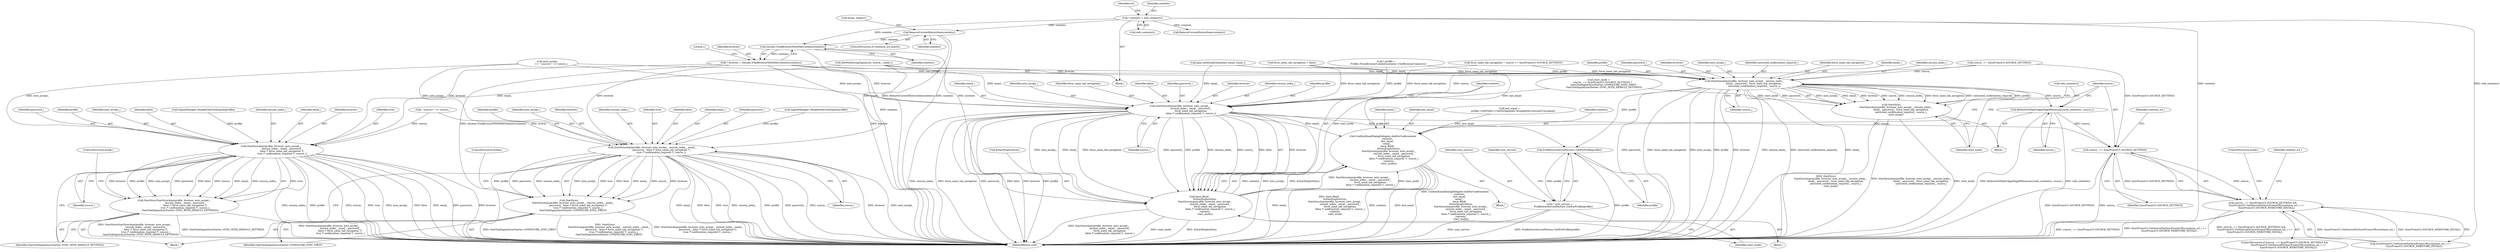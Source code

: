 digraph "0_Chrome_afbc71b7a78ac99810a6b22b2b0a2e85dde18794@API" {
"1000195" [label="(Call,RemoveCurrentHistoryItem(contents))"];
"1000111" [label="(Call,* contents = web_contents())"];
"1000304" [label="(Call,chrome::FindBrowserWithWebContents(contents))"];
"1000302" [label="(Call,* browser = chrome::FindBrowserWithWebContents(contents))"];
"1000335" [label="(Call,StartSyncArgs(profile, browser, auto_accept_,\n                              session_index_, email_, password_,\n                              false /* force_same_tab_navigation */,\n                              true /* confirmation_required */, source_))"];
"1000334" [label="(Call,StartSync(StartSyncArgs(profile, browser, auto_accept_,\n                              session_index_, email_, password_,\n                              false /* force_same_tab_navigation */,\n                              true /* confirmation_required */, source_),\n                OneClickSigninSyncStarter::SYNC_WITH_DEFAULT_SETTINGS))"];
"1000355" [label="(Call,StartSyncArgs(profile, browser, auto_accept_, session_index_, email_,\n                         password_, false /* force_same_tab_navigation */,\n                        true /* confirmation_required */, source_))"];
"1000354" [label="(Call,StartSync(\n           StartSyncArgs(profile, browser, auto_accept_, session_index_, email_,\n                         password_, false /* force_same_tab_navigation */,\n                        true /* confirmation_required */, source_),\n           OneClickSigninSyncStarter::CONFIGURE_SYNC_FIRST))"];
"1000416" [label="(Call,StartSyncArgs(profile, browser, auto_accept_,\n                              session_index_, email_, password_,\n                              force_same_tab_navigation,\n                              false /* confirmation_required */, source_))"];
"1000409" [label="(Call,ConfirmEmailDialogDelegate::AskForConfirmation(\n            contents,\n            last_email,\n            email_,\n            base::Bind(\n                &StartExplicitSync,\n                StartSyncArgs(profile, browser, auto_accept_,\n                              session_index_, email_, password_,\n                              force_same_tab_navigation,\n                              false /* confirmation_required */, source_),\n                contents,\n                start_mode)))"];
"1000413" [label="(Call,base::Bind(\n                &StartExplicitSync,\n                StartSyncArgs(profile, browser, auto_accept_,\n                              session_index_, email_, password_,\n                              force_same_tab_navigation,\n                              false /* confirmation_required */, source_),\n                contents,\n                start_mode))"];
"1000447" [label="(Call,source_ == SyncPromoUI::SOURCE_SETTINGS)"];
"1000446" [label="(Call,source_ == SyncPromoUI::SOURCE_SETTINGS &&\n          SyncPromoUI::GetSourceForSyncPromoURL(continue_url_) ==\n          SyncPromoUI::SOURCE_WEBSTORE_INSTALL)"];
"1000461" [label="(Call,ProfileSyncServiceFactory::GetForProfile(profile))"];
"1000459" [label="(Call,* sync_service =\n          ProfileSyncServiceFactory::GetForProfile(profile))"];
"1000431" [label="(Call,StartSyncArgs(profile, browser, auto_accept_, session_index_,\n                          email_, password_, force_same_tab_navigation,\n                          untrusted_confirmation_required_, source_))"];
"1000430" [label="(Call,StartSync(\n            StartSyncArgs(profile, browser, auto_accept_, session_index_,\n                          email_, password_, force_same_tab_navigation,\n                          untrusted_confirmation_required_, source_),\n            start_mode))"];
"1000442" [label="(Call,RedirectToNtpOrAppsPageIfNecessary(web_contents(), source_))"];
"1000408" [label="(Block,)"];
"1000422" [label="(Identifier,password_)"];
"1000339" [label="(Identifier,session_index_)"];
"1000342" [label="(Identifier,false)"];
"1000444" [label="(Identifier,source_)"];
"1000450" [label="(Call,SyncPromoUI::GetSourceForSyncPromoURL(continue_url_) ==\n          SyncPromoUI::SOURCE_WEBSTORE_INSTALL)"];
"1000434" [label="(Identifier,auto_accept_)"];
"1000362" [label="(Identifier,false)"];
"1000426" [label="(Identifier,contents)"];
"1000449" [label="(Identifier,SyncPromoUI::SOURCE_SETTINGS)"];
"1000439" [label="(Identifier,untrusted_confirmation_required_)"];
"1000341" [label="(Identifier,password_)"];
"1000336" [label="(Identifier,profile)"];
"1000360" [label="(Identifier,email_)"];
"1000462" [label="(Identifier,profile)"];
"1000361" [label="(Identifier,password_)"];
"1000452" [label="(Identifier,continue_url_)"];
"1000464" [label="(Identifier,sync_service)"];
"1000352" [label="(Call,SigninManager::DisableOneClickSignIn(profile))"];
"1000442" [label="(Call,RedirectToNtpOrAppsPageIfNecessary(web_contents(), source_))"];
"1000302" [label="(Call,* browser = chrome::FindBrowserWithWebContents(contents))"];
"1000195" [label="(Call,RemoveCurrentHistoryItem(contents))"];
"1000365" [label="(Identifier,OneClickSigninSyncStarter::CONFIGURE_SYNC_FIRST)"];
"1000109" [label="(Block,)"];
"1000448" [label="(Identifier,source_)"];
"1000405" [label="(Call,gaia::AreEmailsSame(last_email, email_))"];
"1000113" [label="(Call,web_contents())"];
"1000438" [label="(Identifier,force_same_tab_navigation)"];
"1000116" [label="(Identifier,url)"];
"1000414" [label="(Call,&StartExplicitSync)"];
"1000119" [label="(Call,* profile =\n      Profile::FromBrowserContext(contents->GetBrowserContext()))"];
"1000436" [label="(Identifier,email_)"];
"1000387" [label="(Call,start_mode =\n          source_ == SyncPromoUI::SOURCE_SETTINGS ?\n              OneClickSigninSyncStarter::CONFIGURE_SYNC_FIRST :\n              OneClickSigninSyncStarter::SYNC_WITH_DEFAULT_SETTINGS)"];
"1000291" [label="(Call,force_same_tab_navigation = source == SyncPromoUI::SOURCE_SETTINGS)"];
"1000467" [label="(ControlStructure,break;)"];
"1000435" [label="(Identifier,session_index_)"];
"1000459" [label="(Call,* sync_service =\n          ProfileSyncServiceFactory::GetForProfile(profile))"];
"1000356" [label="(Identifier,profile)"];
"1000432" [label="(Identifier,profile)"];
"1000308" [label="(Literal,1)"];
"1000346" [label="(ControlStructure,break;)"];
"1000409" [label="(Call,ConfirmEmailDialogDelegate::AskForConfirmation(\n            contents,\n            last_email,\n            email_,\n            base::Bind(\n                &StartExplicitSync,\n                StartSyncArgs(profile, browser, auto_accept_,\n                              session_index_, email_, password_,\n                              force_same_tab_navigation,\n                              false /* confirmation_required */, source_),\n                contents,\n                start_mode)))"];
"1000320" [label="(Block,)"];
"1000418" [label="(Identifier,browser)"];
"1000112" [label="(Identifier,contents)"];
"1000345" [label="(Identifier,OneClickSigninSyncStarter::SYNC_WITH_DEFAULT_SETTINGS)"];
"1000335" [label="(Call,StartSyncArgs(profile, browser, auto_accept_,\n                              session_index_, email_, password_,\n                              false /* force_same_tab_navigation */,\n                              true /* confirmation_required */, source_))"];
"1000425" [label="(Identifier,source_)"];
"1000443" [label="(Call,web_contents())"];
"1000358" [label="(Identifier,auto_accept_)"];
"1000304" [label="(Call,chrome::FindBrowserWithWebContents(contents))"];
"1000338" [label="(Identifier,auto_accept_)"];
"1000332" [label="(Call,SigninManager::DisableOneClickSignIn(profile))"];
"1000420" [label="(Identifier,session_index_)"];
"1000483" [label="(MethodReturn,void)"];
"1000456" [label="(Identifier,redirect_url_)"];
"1000159" [label="(Call,AreWeShowingSignin(url, source_, email_))"];
"1000417" [label="(Identifier,profile)"];
"1000411" [label="(Identifier,last_email)"];
"1000340" [label="(Identifier,email_)"];
"1000427" [label="(Identifier,start_mode)"];
"1000354" [label="(Call,StartSync(\n           StartSyncArgs(profile, browser, auto_accept_, session_index_, email_,\n                         password_, false /* force_same_tab_navigation */,\n                        true /* confirmation_required */, source_),\n           OneClickSigninSyncStarter::CONFIGURE_SYNC_FIRST))"];
"1000198" [label="(Call,email_.empty())"];
"1000447" [label="(Call,source_ == SyncPromoUI::SOURCE_SETTINGS)"];
"1000421" [label="(Identifier,email_)"];
"1000419" [label="(Identifier,auto_accept_)"];
"1000111" [label="(Call,* contents = web_contents())"];
"1000305" [label="(Identifier,contents)"];
"1000454" [label="(Block,)"];
"1000460" [label="(Identifier,sync_service)"];
"1000429" [label="(Block,)"];
"1000364" [label="(Identifier,source_)"];
"1000437" [label="(Identifier,password_)"];
"1000357" [label="(Identifier,browser)"];
"1000431" [label="(Call,StartSyncArgs(profile, browser, auto_accept_, session_index_,\n                          email_, password_, force_same_tab_navigation,\n                          untrusted_confirmation_required_, source_))"];
"1000396" [label="(Call,last_email =\n          profile->GetPrefs()->GetString(prefs::kGoogleServicesLastUsername))"];
"1000446" [label="(Call,source_ == SyncPromoUI::SOURCE_SETTINGS &&\n          SyncPromoUI::GetSourceForSyncPromoURL(continue_url_) ==\n          SyncPromoUI::SOURCE_WEBSTORE_INSTALL)"];
"1000410" [label="(Identifier,contents)"];
"1000303" [label="(Identifier,browser)"];
"1000461" [label="(Call,ProfileSyncServiceFactory::GetForProfile(profile))"];
"1000445" [label="(ControlStructure,if (source_ == SyncPromoUI::SOURCE_SETTINGS &&\n          SyncPromoUI::GetSourceForSyncPromoURL(continue_url_) ==\n          SyncPromoUI::SOURCE_WEBSTORE_INSTALL))"];
"1000337" [label="(Identifier,browser)"];
"1000359" [label="(Identifier,session_index_)"];
"1000344" [label="(Identifier,source_)"];
"1000143" [label="(Call,RemoveCurrentHistoryItem(contents))"];
"1000412" [label="(Identifier,email_)"];
"1000240" [label="(Call,force_same_tab_navigation = false)"];
"1000433" [label="(Identifier,browser)"];
"1000441" [label="(Identifier,start_mode)"];
"1000313" [label="(Call,auto_accept_\n          << \" source=\" << source_)"];
"1000196" [label="(Identifier,contents)"];
"1000423" [label="(Identifier,force_same_tab_navigation)"];
"1000355" [label="(Call,StartSyncArgs(profile, browser, auto_accept_, session_index_, email_,\n                         password_, false /* force_same_tab_navigation */,\n                        true /* confirmation_required */, source_))"];
"1000315" [label="(Call,\" source=\" << source_)"];
"1000390" [label="(Call,source_ == SyncPromoUI::SOURCE_SETTINGS)"];
"1000416" [label="(Call,StartSyncArgs(profile, browser, auto_accept_,\n                              session_index_, email_, password_,\n                              force_same_tab_navigation,\n                              false /* confirmation_required */, source_))"];
"1000193" [label="(ControlStructure,if (continue_url_match))"];
"1000343" [label="(Identifier,true)"];
"1000363" [label="(Identifier,true)"];
"1000440" [label="(Identifier,source_)"];
"1000334" [label="(Call,StartSync(StartSyncArgs(profile, browser, auto_accept_,\n                              session_index_, email_, password_,\n                              false /* force_same_tab_navigation */,\n                              true /* confirmation_required */, source_),\n                OneClickSigninSyncStarter::SYNC_WITH_DEFAULT_SETTINGS))"];
"1000424" [label="(Identifier,false)"];
"1000413" [label="(Call,base::Bind(\n                &StartExplicitSync,\n                StartSyncArgs(profile, browser, auto_accept_,\n                              session_index_, email_, password_,\n                              force_same_tab_navigation,\n                              false /* confirmation_required */, source_),\n                contents,\n                start_mode))"];
"1000366" [label="(ControlStructure,break;)"];
"1000430" [label="(Call,StartSync(\n            StartSyncArgs(profile, browser, auto_accept_, session_index_,\n                          email_, password_, force_same_tab_navigation,\n                          untrusted_confirmation_required_, source_),\n            start_mode))"];
"1000195" -> "1000193"  [label="AST: "];
"1000195" -> "1000196"  [label="CFG: "];
"1000196" -> "1000195"  [label="AST: "];
"1000198" -> "1000195"  [label="CFG: "];
"1000195" -> "1000483"  [label="DDG: RemoveCurrentHistoryItem(contents)"];
"1000195" -> "1000483"  [label="DDG: contents"];
"1000111" -> "1000195"  [label="DDG: contents"];
"1000195" -> "1000304"  [label="DDG: contents"];
"1000111" -> "1000109"  [label="AST: "];
"1000111" -> "1000113"  [label="CFG: "];
"1000112" -> "1000111"  [label="AST: "];
"1000113" -> "1000111"  [label="AST: "];
"1000116" -> "1000111"  [label="CFG: "];
"1000111" -> "1000483"  [label="DDG: contents"];
"1000111" -> "1000483"  [label="DDG: web_contents()"];
"1000111" -> "1000143"  [label="DDG: contents"];
"1000111" -> "1000304"  [label="DDG: contents"];
"1000304" -> "1000302"  [label="AST: "];
"1000304" -> "1000305"  [label="CFG: "];
"1000305" -> "1000304"  [label="AST: "];
"1000302" -> "1000304"  [label="CFG: "];
"1000304" -> "1000483"  [label="DDG: contents"];
"1000304" -> "1000302"  [label="DDG: contents"];
"1000304" -> "1000413"  [label="DDG: contents"];
"1000302" -> "1000109"  [label="AST: "];
"1000303" -> "1000302"  [label="AST: "];
"1000308" -> "1000302"  [label="CFG: "];
"1000302" -> "1000483"  [label="DDG: chrome::FindBrowserWithWebContents(contents)"];
"1000302" -> "1000483"  [label="DDG: browser"];
"1000302" -> "1000335"  [label="DDG: browser"];
"1000302" -> "1000355"  [label="DDG: browser"];
"1000302" -> "1000416"  [label="DDG: browser"];
"1000302" -> "1000431"  [label="DDG: browser"];
"1000335" -> "1000334"  [label="AST: "];
"1000335" -> "1000344"  [label="CFG: "];
"1000336" -> "1000335"  [label="AST: "];
"1000337" -> "1000335"  [label="AST: "];
"1000338" -> "1000335"  [label="AST: "];
"1000339" -> "1000335"  [label="AST: "];
"1000340" -> "1000335"  [label="AST: "];
"1000341" -> "1000335"  [label="AST: "];
"1000342" -> "1000335"  [label="AST: "];
"1000343" -> "1000335"  [label="AST: "];
"1000344" -> "1000335"  [label="AST: "];
"1000345" -> "1000335"  [label="CFG: "];
"1000335" -> "1000483"  [label="DDG: session_index_"];
"1000335" -> "1000483"  [label="DDG: profile"];
"1000335" -> "1000483"  [label="DDG: source_"];
"1000335" -> "1000483"  [label="DDG: true"];
"1000335" -> "1000483"  [label="DDG: auto_accept_"];
"1000335" -> "1000483"  [label="DDG: false"];
"1000335" -> "1000483"  [label="DDG: email_"];
"1000335" -> "1000483"  [label="DDG: password_"];
"1000335" -> "1000483"  [label="DDG: browser"];
"1000335" -> "1000334"  [label="DDG: true"];
"1000335" -> "1000334"  [label="DDG: browser"];
"1000335" -> "1000334"  [label="DDG: profile"];
"1000335" -> "1000334"  [label="DDG: auto_accept_"];
"1000335" -> "1000334"  [label="DDG: password_"];
"1000335" -> "1000334"  [label="DDG: false"];
"1000335" -> "1000334"  [label="DDG: source_"];
"1000335" -> "1000334"  [label="DDG: email_"];
"1000335" -> "1000334"  [label="DDG: session_index_"];
"1000332" -> "1000335"  [label="DDG: profile"];
"1000313" -> "1000335"  [label="DDG: auto_accept_"];
"1000159" -> "1000335"  [label="DDG: email_"];
"1000315" -> "1000335"  [label="DDG: source_"];
"1000334" -> "1000320"  [label="AST: "];
"1000334" -> "1000345"  [label="CFG: "];
"1000345" -> "1000334"  [label="AST: "];
"1000346" -> "1000334"  [label="CFG: "];
"1000334" -> "1000483"  [label="DDG: StartSync(StartSyncArgs(profile, browser, auto_accept_,\n                              session_index_, email_, password_,\n                              false /* force_same_tab_navigation */,\n                              true /* confirmation_required */, source_),\n                OneClickSigninSyncStarter::SYNC_WITH_DEFAULT_SETTINGS)"];
"1000334" -> "1000483"  [label="DDG: OneClickSigninSyncStarter::SYNC_WITH_DEFAULT_SETTINGS"];
"1000334" -> "1000483"  [label="DDG: StartSyncArgs(profile, browser, auto_accept_,\n                              session_index_, email_, password_,\n                              false /* force_same_tab_navigation */,\n                              true /* confirmation_required */, source_)"];
"1000355" -> "1000354"  [label="AST: "];
"1000355" -> "1000364"  [label="CFG: "];
"1000356" -> "1000355"  [label="AST: "];
"1000357" -> "1000355"  [label="AST: "];
"1000358" -> "1000355"  [label="AST: "];
"1000359" -> "1000355"  [label="AST: "];
"1000360" -> "1000355"  [label="AST: "];
"1000361" -> "1000355"  [label="AST: "];
"1000362" -> "1000355"  [label="AST: "];
"1000363" -> "1000355"  [label="AST: "];
"1000364" -> "1000355"  [label="AST: "];
"1000365" -> "1000355"  [label="CFG: "];
"1000355" -> "1000483"  [label="DDG: profile"];
"1000355" -> "1000483"  [label="DDG: password_"];
"1000355" -> "1000483"  [label="DDG: source_"];
"1000355" -> "1000483"  [label="DDG: browser"];
"1000355" -> "1000483"  [label="DDG: auto_accept_"];
"1000355" -> "1000483"  [label="DDG: email_"];
"1000355" -> "1000483"  [label="DDG: false"];
"1000355" -> "1000483"  [label="DDG: true"];
"1000355" -> "1000483"  [label="DDG: session_index_"];
"1000355" -> "1000354"  [label="DDG: auto_accept_"];
"1000355" -> "1000354"  [label="DDG: true"];
"1000355" -> "1000354"  [label="DDG: false"];
"1000355" -> "1000354"  [label="DDG: email_"];
"1000355" -> "1000354"  [label="DDG: source_"];
"1000355" -> "1000354"  [label="DDG: browser"];
"1000355" -> "1000354"  [label="DDG: profile"];
"1000355" -> "1000354"  [label="DDG: password_"];
"1000355" -> "1000354"  [label="DDG: session_index_"];
"1000352" -> "1000355"  [label="DDG: profile"];
"1000313" -> "1000355"  [label="DDG: auto_accept_"];
"1000159" -> "1000355"  [label="DDG: email_"];
"1000315" -> "1000355"  [label="DDG: source_"];
"1000354" -> "1000320"  [label="AST: "];
"1000354" -> "1000365"  [label="CFG: "];
"1000365" -> "1000354"  [label="AST: "];
"1000366" -> "1000354"  [label="CFG: "];
"1000354" -> "1000483"  [label="DDG: OneClickSigninSyncStarter::CONFIGURE_SYNC_FIRST"];
"1000354" -> "1000483"  [label="DDG: StartSync(\n           StartSyncArgs(profile, browser, auto_accept_, session_index_, email_,\n                         password_, false /* force_same_tab_navigation */,\n                        true /* confirmation_required */, source_),\n           OneClickSigninSyncStarter::CONFIGURE_SYNC_FIRST)"];
"1000354" -> "1000483"  [label="DDG: StartSyncArgs(profile, browser, auto_accept_, session_index_, email_,\n                         password_, false /* force_same_tab_navigation */,\n                        true /* confirmation_required */, source_)"];
"1000416" -> "1000413"  [label="AST: "];
"1000416" -> "1000425"  [label="CFG: "];
"1000417" -> "1000416"  [label="AST: "];
"1000418" -> "1000416"  [label="AST: "];
"1000419" -> "1000416"  [label="AST: "];
"1000420" -> "1000416"  [label="AST: "];
"1000421" -> "1000416"  [label="AST: "];
"1000422" -> "1000416"  [label="AST: "];
"1000423" -> "1000416"  [label="AST: "];
"1000424" -> "1000416"  [label="AST: "];
"1000425" -> "1000416"  [label="AST: "];
"1000426" -> "1000416"  [label="CFG: "];
"1000416" -> "1000483"  [label="DDG: session_index_"];
"1000416" -> "1000483"  [label="DDG: force_same_tab_navigation"];
"1000416" -> "1000483"  [label="DDG: password_"];
"1000416" -> "1000483"  [label="DDG: false"];
"1000416" -> "1000483"  [label="DDG: browser"];
"1000416" -> "1000483"  [label="DDG: profile"];
"1000416" -> "1000483"  [label="DDG: auto_accept_"];
"1000416" -> "1000409"  [label="DDG: email_"];
"1000416" -> "1000413"  [label="DDG: browser"];
"1000416" -> "1000413"  [label="DDG: auto_accept_"];
"1000416" -> "1000413"  [label="DDG: email_"];
"1000416" -> "1000413"  [label="DDG: force_same_tab_navigation"];
"1000416" -> "1000413"  [label="DDG: password_"];
"1000416" -> "1000413"  [label="DDG: profile"];
"1000416" -> "1000413"  [label="DDG: session_index_"];
"1000416" -> "1000413"  [label="DDG: source_"];
"1000416" -> "1000413"  [label="DDG: false"];
"1000119" -> "1000416"  [label="DDG: profile"];
"1000313" -> "1000416"  [label="DDG: auto_accept_"];
"1000405" -> "1000416"  [label="DDG: email_"];
"1000159" -> "1000416"  [label="DDG: email_"];
"1000291" -> "1000416"  [label="DDG: force_same_tab_navigation"];
"1000240" -> "1000416"  [label="DDG: force_same_tab_navigation"];
"1000390" -> "1000416"  [label="DDG: source_"];
"1000416" -> "1000447"  [label="DDG: source_"];
"1000416" -> "1000461"  [label="DDG: profile"];
"1000409" -> "1000408"  [label="AST: "];
"1000409" -> "1000413"  [label="CFG: "];
"1000410" -> "1000409"  [label="AST: "];
"1000411" -> "1000409"  [label="AST: "];
"1000412" -> "1000409"  [label="AST: "];
"1000413" -> "1000409"  [label="AST: "];
"1000448" -> "1000409"  [label="CFG: "];
"1000409" -> "1000483"  [label="DDG: last_email"];
"1000409" -> "1000483"  [label="DDG: ConfirmEmailDialogDelegate::AskForConfirmation(\n            contents,\n            last_email,\n            email_,\n            base::Bind(\n                &StartExplicitSync,\n                StartSyncArgs(profile, browser, auto_accept_,\n                              session_index_, email_, password_,\n                              force_same_tab_navigation,\n                              false /* confirmation_required */, source_),\n                contents,\n                start_mode))"];
"1000409" -> "1000483"  [label="DDG: email_"];
"1000409" -> "1000483"  [label="DDG: base::Bind(\n                &StartExplicitSync,\n                StartSyncArgs(profile, browser, auto_accept_,\n                              session_index_, email_, password_,\n                              force_same_tab_navigation,\n                              false /* confirmation_required */, source_),\n                contents,\n                start_mode)"];
"1000409" -> "1000483"  [label="DDG: contents"];
"1000413" -> "1000409"  [label="DDG: contents"];
"1000413" -> "1000409"  [label="DDG: &StartExplicitSync"];
"1000413" -> "1000409"  [label="DDG: StartSyncArgs(profile, browser, auto_accept_,\n                              session_index_, email_, password_,\n                              force_same_tab_navigation,\n                              false /* confirmation_required */, source_)"];
"1000413" -> "1000409"  [label="DDG: start_mode"];
"1000396" -> "1000409"  [label="DDG: last_email"];
"1000405" -> "1000409"  [label="DDG: last_email"];
"1000413" -> "1000427"  [label="CFG: "];
"1000414" -> "1000413"  [label="AST: "];
"1000426" -> "1000413"  [label="AST: "];
"1000427" -> "1000413"  [label="AST: "];
"1000413" -> "1000483"  [label="DDG: start_mode"];
"1000413" -> "1000483"  [label="DDG: &StartExplicitSync"];
"1000413" -> "1000483"  [label="DDG: StartSyncArgs(profile, browser, auto_accept_,\n                              session_index_, email_, password_,\n                              force_same_tab_navigation,\n                              false /* confirmation_required */, source_)"];
"1000387" -> "1000413"  [label="DDG: start_mode"];
"1000447" -> "1000446"  [label="AST: "];
"1000447" -> "1000449"  [label="CFG: "];
"1000448" -> "1000447"  [label="AST: "];
"1000449" -> "1000447"  [label="AST: "];
"1000452" -> "1000447"  [label="CFG: "];
"1000446" -> "1000447"  [label="CFG: "];
"1000447" -> "1000483"  [label="DDG: SyncPromoUI::SOURCE_SETTINGS"];
"1000447" -> "1000483"  [label="DDG: source_"];
"1000447" -> "1000446"  [label="DDG: source_"];
"1000447" -> "1000446"  [label="DDG: SyncPromoUI::SOURCE_SETTINGS"];
"1000442" -> "1000447"  [label="DDG: source_"];
"1000390" -> "1000447"  [label="DDG: SyncPromoUI::SOURCE_SETTINGS"];
"1000446" -> "1000445"  [label="AST: "];
"1000446" -> "1000450"  [label="CFG: "];
"1000450" -> "1000446"  [label="AST: "];
"1000456" -> "1000446"  [label="CFG: "];
"1000467" -> "1000446"  [label="CFG: "];
"1000446" -> "1000483"  [label="DDG: SyncPromoUI::GetSourceForSyncPromoURL(continue_url_) ==\n          SyncPromoUI::SOURCE_WEBSTORE_INSTALL"];
"1000446" -> "1000483"  [label="DDG: source_ == SyncPromoUI::SOURCE_SETTINGS &&\n          SyncPromoUI::GetSourceForSyncPromoURL(continue_url_) ==\n          SyncPromoUI::SOURCE_WEBSTORE_INSTALL"];
"1000446" -> "1000483"  [label="DDG: source_ == SyncPromoUI::SOURCE_SETTINGS"];
"1000450" -> "1000446"  [label="DDG: SyncPromoUI::GetSourceForSyncPromoURL(continue_url_)"];
"1000450" -> "1000446"  [label="DDG: SyncPromoUI::SOURCE_WEBSTORE_INSTALL"];
"1000461" -> "1000459"  [label="AST: "];
"1000461" -> "1000462"  [label="CFG: "];
"1000462" -> "1000461"  [label="AST: "];
"1000459" -> "1000461"  [label="CFG: "];
"1000461" -> "1000483"  [label="DDG: profile"];
"1000461" -> "1000459"  [label="DDG: profile"];
"1000431" -> "1000461"  [label="DDG: profile"];
"1000459" -> "1000454"  [label="AST: "];
"1000460" -> "1000459"  [label="AST: "];
"1000464" -> "1000459"  [label="CFG: "];
"1000459" -> "1000483"  [label="DDG: ProfileSyncServiceFactory::GetForProfile(profile)"];
"1000459" -> "1000483"  [label="DDG: sync_service"];
"1000431" -> "1000430"  [label="AST: "];
"1000431" -> "1000440"  [label="CFG: "];
"1000432" -> "1000431"  [label="AST: "];
"1000433" -> "1000431"  [label="AST: "];
"1000434" -> "1000431"  [label="AST: "];
"1000435" -> "1000431"  [label="AST: "];
"1000436" -> "1000431"  [label="AST: "];
"1000437" -> "1000431"  [label="AST: "];
"1000438" -> "1000431"  [label="AST: "];
"1000439" -> "1000431"  [label="AST: "];
"1000440" -> "1000431"  [label="AST: "];
"1000441" -> "1000431"  [label="CFG: "];
"1000431" -> "1000483"  [label="DDG: email_"];
"1000431" -> "1000483"  [label="DDG: password_"];
"1000431" -> "1000483"  [label="DDG: force_same_tab_navigation"];
"1000431" -> "1000483"  [label="DDG: auto_accept_"];
"1000431" -> "1000483"  [label="DDG: profile"];
"1000431" -> "1000483"  [label="DDG: browser"];
"1000431" -> "1000483"  [label="DDG: session_index_"];
"1000431" -> "1000483"  [label="DDG: untrusted_confirmation_required_"];
"1000431" -> "1000430"  [label="DDG: auto_accept_"];
"1000431" -> "1000430"  [label="DDG: email_"];
"1000431" -> "1000430"  [label="DDG: browser"];
"1000431" -> "1000430"  [label="DDG: source_"];
"1000431" -> "1000430"  [label="DDG: session_index_"];
"1000431" -> "1000430"  [label="DDG: force_same_tab_navigation"];
"1000431" -> "1000430"  [label="DDG: untrusted_confirmation_required_"];
"1000431" -> "1000430"  [label="DDG: profile"];
"1000431" -> "1000430"  [label="DDG: password_"];
"1000119" -> "1000431"  [label="DDG: profile"];
"1000313" -> "1000431"  [label="DDG: auto_accept_"];
"1000405" -> "1000431"  [label="DDG: email_"];
"1000159" -> "1000431"  [label="DDG: email_"];
"1000291" -> "1000431"  [label="DDG: force_same_tab_navigation"];
"1000240" -> "1000431"  [label="DDG: force_same_tab_navigation"];
"1000390" -> "1000431"  [label="DDG: source_"];
"1000431" -> "1000442"  [label="DDG: source_"];
"1000430" -> "1000429"  [label="AST: "];
"1000430" -> "1000441"  [label="CFG: "];
"1000441" -> "1000430"  [label="AST: "];
"1000443" -> "1000430"  [label="CFG: "];
"1000430" -> "1000483"  [label="DDG: StartSyncArgs(profile, browser, auto_accept_, session_index_,\n                          email_, password_, force_same_tab_navigation,\n                          untrusted_confirmation_required_, source_)"];
"1000430" -> "1000483"  [label="DDG: start_mode"];
"1000430" -> "1000483"  [label="DDG: StartSync(\n            StartSyncArgs(profile, browser, auto_accept_, session_index_,\n                          email_, password_, force_same_tab_navigation,\n                          untrusted_confirmation_required_, source_),\n            start_mode)"];
"1000387" -> "1000430"  [label="DDG: start_mode"];
"1000442" -> "1000429"  [label="AST: "];
"1000442" -> "1000444"  [label="CFG: "];
"1000443" -> "1000442"  [label="AST: "];
"1000444" -> "1000442"  [label="AST: "];
"1000448" -> "1000442"  [label="CFG: "];
"1000442" -> "1000483"  [label="DDG: RedirectToNtpOrAppsPageIfNecessary(web_contents(), source_)"];
"1000442" -> "1000483"  [label="DDG: web_contents()"];
}
